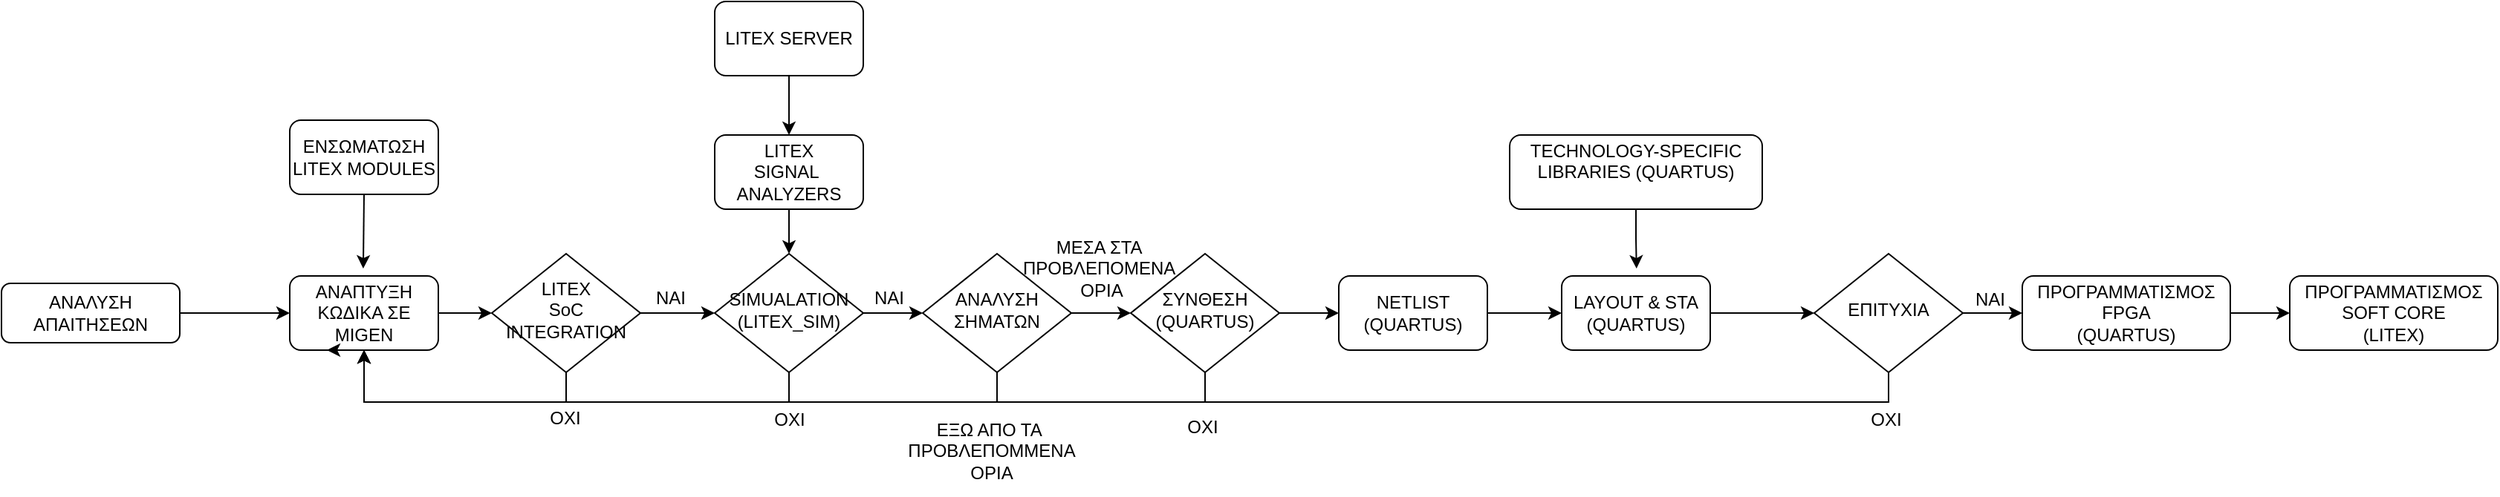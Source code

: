 <mxfile version="20.2.3" type="device"><diagram id="C5RBs43oDa-KdzZeNtuy" name="Page-1"><mxGraphModel dx="1730" dy="1068" grid="1" gridSize="10" guides="1" tooltips="1" connect="1" arrows="1" fold="1" page="1" pageScale="1" pageWidth="827" pageHeight="1169" math="0" shadow="0"><root><mxCell id="WIyWlLk6GJQsqaUBKTNV-0"/><mxCell id="WIyWlLk6GJQsqaUBKTNV-1" parent="WIyWlLk6GJQsqaUBKTNV-0"/><mxCell id="X-balI2e9UQhPHBPU7mg-12" style="edgeStyle=orthogonalEdgeStyle;rounded=0;orthogonalLoop=1;jettySize=auto;html=1;exitX=1;exitY=0.5;exitDx=0;exitDy=0;entryX=0;entryY=0.5;entryDx=0;entryDy=0;" parent="WIyWlLk6GJQsqaUBKTNV-1" source="WIyWlLk6GJQsqaUBKTNV-3" target="WIyWlLk6GJQsqaUBKTNV-12" edge="1"><mxGeometry relative="1" as="geometry"/></mxCell><mxCell id="WIyWlLk6GJQsqaUBKTNV-3" value="ΑΝΑΛΥΣΗ ΑΠΑΙΤΗΣΕΩΝ" style="rounded=1;whiteSpace=wrap;html=1;fontSize=12;glass=0;strokeWidth=1;shadow=0;" parent="WIyWlLk6GJQsqaUBKTNV-1" vertex="1"><mxGeometry x="80" y="320" width="120" height="40" as="geometry"/></mxCell><mxCell id="X-balI2e9UQhPHBPU7mg-15" style="edgeStyle=orthogonalEdgeStyle;rounded=0;orthogonalLoop=1;jettySize=auto;html=1;exitX=0.5;exitY=1;exitDx=0;exitDy=0;entryX=0.5;entryY=1;entryDx=0;entryDy=0;" parent="WIyWlLk6GJQsqaUBKTNV-1" source="WIyWlLk6GJQsqaUBKTNV-10" target="WIyWlLk6GJQsqaUBKTNV-12" edge="1"><mxGeometry relative="1" as="geometry"/></mxCell><mxCell id="X-balI2e9UQhPHBPU7mg-17" style="edgeStyle=orthogonalEdgeStyle;rounded=0;orthogonalLoop=1;jettySize=auto;html=1;exitX=1;exitY=0.5;exitDx=0;exitDy=0;entryX=0;entryY=0.5;entryDx=0;entryDy=0;" parent="WIyWlLk6GJQsqaUBKTNV-1" source="WIyWlLk6GJQsqaUBKTNV-10" target="X-balI2e9UQhPHBPU7mg-4" edge="1"><mxGeometry relative="1" as="geometry"/></mxCell><mxCell id="WIyWlLk6GJQsqaUBKTNV-10" value="LITEX&lt;br&gt;SoC&lt;br&gt;INTEGRATION" style="rhombus;whiteSpace=wrap;html=1;shadow=0;fontFamily=Helvetica;fontSize=12;align=center;strokeWidth=1;spacing=6;spacingTop=-4;" parent="WIyWlLk6GJQsqaUBKTNV-1" vertex="1"><mxGeometry x="410" y="300" width="100" height="80" as="geometry"/></mxCell><mxCell id="X-balI2e9UQhPHBPU7mg-14" style="edgeStyle=orthogonalEdgeStyle;rounded=0;orthogonalLoop=1;jettySize=auto;html=1;exitX=1;exitY=0.5;exitDx=0;exitDy=0;entryX=0;entryY=0.5;entryDx=0;entryDy=0;" parent="WIyWlLk6GJQsqaUBKTNV-1" source="WIyWlLk6GJQsqaUBKTNV-12" target="WIyWlLk6GJQsqaUBKTNV-10" edge="1"><mxGeometry relative="1" as="geometry"/></mxCell><mxCell id="WIyWlLk6GJQsqaUBKTNV-12" value="ΑΝΑΠΤΥΞΗ ΚΩΔΙΚΑ ΣΕ MIGEN" style="rounded=1;whiteSpace=wrap;html=1;fontSize=12;glass=0;strokeWidth=1;shadow=0;" parent="WIyWlLk6GJQsqaUBKTNV-1" vertex="1"><mxGeometry x="274" y="315" width="100" height="50" as="geometry"/></mxCell><mxCell id="X-balI2e9UQhPHBPU7mg-13" style="edgeStyle=orthogonalEdgeStyle;rounded=0;orthogonalLoop=1;jettySize=auto;html=1;exitX=0.5;exitY=1;exitDx=0;exitDy=0;" parent="WIyWlLk6GJQsqaUBKTNV-1" source="X-balI2e9UQhPHBPU7mg-2" edge="1"><mxGeometry relative="1" as="geometry"><mxPoint x="323.462" y="310" as="targetPoint"/></mxGeometry></mxCell><mxCell id="X-balI2e9UQhPHBPU7mg-2" value="ΕΝΣΩΜΑΤΩΣΗ&lt;br&gt;LITEX MODULES" style="rounded=1;whiteSpace=wrap;html=1;fontSize=12;glass=0;strokeWidth=1;shadow=0;" parent="WIyWlLk6GJQsqaUBKTNV-1" vertex="1"><mxGeometry x="274" y="210" width="100" height="50" as="geometry"/></mxCell><mxCell id="X-balI2e9UQhPHBPU7mg-23" style="edgeStyle=orthogonalEdgeStyle;rounded=0;orthogonalLoop=1;jettySize=auto;html=1;exitX=1;exitY=0.5;exitDx=0;exitDy=0;entryX=0;entryY=0.5;entryDx=0;entryDy=0;" parent="WIyWlLk6GJQsqaUBKTNV-1" source="X-balI2e9UQhPHBPU7mg-3" target="X-balI2e9UQhPHBPU7mg-5" edge="1"><mxGeometry relative="1" as="geometry"/></mxCell><mxCell id="X-balI2e9UQhPHBPU7mg-25" style="edgeStyle=orthogonalEdgeStyle;rounded=0;orthogonalLoop=1;jettySize=auto;html=1;exitX=0.5;exitY=1;exitDx=0;exitDy=0;entryX=0.5;entryY=1;entryDx=0;entryDy=0;" parent="WIyWlLk6GJQsqaUBKTNV-1" source="X-balI2e9UQhPHBPU7mg-3" target="WIyWlLk6GJQsqaUBKTNV-12" edge="1"><mxGeometry relative="1" as="geometry"/></mxCell><mxCell id="X-balI2e9UQhPHBPU7mg-3" value="ΑΝΑΛΥΣΗ ΣΗΜΑΤΩΝ" style="rhombus;whiteSpace=wrap;html=1;shadow=0;fontFamily=Helvetica;fontSize=12;align=center;strokeWidth=1;spacing=6;spacingTop=-4;" parent="WIyWlLk6GJQsqaUBKTNV-1" vertex="1"><mxGeometry x="700" y="300" width="100" height="80" as="geometry"/></mxCell><mxCell id="X-balI2e9UQhPHBPU7mg-19" style="edgeStyle=orthogonalEdgeStyle;rounded=0;orthogonalLoop=1;jettySize=auto;html=1;exitX=0.5;exitY=1;exitDx=0;exitDy=0;entryX=0.5;entryY=1;entryDx=0;entryDy=0;" parent="WIyWlLk6GJQsqaUBKTNV-1" source="X-balI2e9UQhPHBPU7mg-4" target="WIyWlLk6GJQsqaUBKTNV-12" edge="1"><mxGeometry relative="1" as="geometry"/></mxCell><mxCell id="X-balI2e9UQhPHBPU7mg-21" style="edgeStyle=orthogonalEdgeStyle;rounded=0;orthogonalLoop=1;jettySize=auto;html=1;exitX=1;exitY=0.5;exitDx=0;exitDy=0;entryX=0;entryY=0.5;entryDx=0;entryDy=0;" parent="WIyWlLk6GJQsqaUBKTNV-1" source="X-balI2e9UQhPHBPU7mg-4" target="X-balI2e9UQhPHBPU7mg-3" edge="1"><mxGeometry relative="1" as="geometry"/></mxCell><mxCell id="X-balI2e9UQhPHBPU7mg-4" value="SIMUALATION&lt;br&gt;(LITEX_SIM)" style="rhombus;whiteSpace=wrap;html=1;shadow=0;fontFamily=Helvetica;fontSize=12;align=center;strokeWidth=1;spacing=6;spacingTop=-4;" parent="WIyWlLk6GJQsqaUBKTNV-1" vertex="1"><mxGeometry x="560" y="300" width="100" height="80" as="geometry"/></mxCell><mxCell id="X-balI2e9UQhPHBPU7mg-27" style="edgeStyle=orthogonalEdgeStyle;rounded=0;orthogonalLoop=1;jettySize=auto;html=1;exitX=0.5;exitY=1;exitDx=0;exitDy=0;entryX=0.5;entryY=1;entryDx=0;entryDy=0;" parent="WIyWlLk6GJQsqaUBKTNV-1" source="X-balI2e9UQhPHBPU7mg-5" target="WIyWlLk6GJQsqaUBKTNV-12" edge="1"><mxGeometry relative="1" as="geometry"/></mxCell><mxCell id="X-balI2e9UQhPHBPU7mg-29" style="edgeStyle=orthogonalEdgeStyle;rounded=0;orthogonalLoop=1;jettySize=auto;html=1;exitX=1;exitY=0.5;exitDx=0;exitDy=0;entryX=0;entryY=0.5;entryDx=0;entryDy=0;" parent="WIyWlLk6GJQsqaUBKTNV-1" source="X-balI2e9UQhPHBPU7mg-5" target="X-balI2e9UQhPHBPU7mg-6" edge="1"><mxGeometry relative="1" as="geometry"/></mxCell><mxCell id="X-balI2e9UQhPHBPU7mg-5" value="ΣΥΝΘΕΣΗ&lt;br&gt;(QUARTUS)" style="rhombus;whiteSpace=wrap;html=1;shadow=0;fontFamily=Helvetica;fontSize=12;align=center;strokeWidth=1;spacing=6;spacingTop=-4;" parent="WIyWlLk6GJQsqaUBKTNV-1" vertex="1"><mxGeometry x="840" y="300" width="100" height="80" as="geometry"/></mxCell><mxCell id="X-balI2e9UQhPHBPU7mg-30" style="edgeStyle=orthogonalEdgeStyle;rounded=0;orthogonalLoop=1;jettySize=auto;html=1;exitX=1;exitY=0.5;exitDx=0;exitDy=0;entryX=0;entryY=0.5;entryDx=0;entryDy=0;" parent="WIyWlLk6GJQsqaUBKTNV-1" source="X-balI2e9UQhPHBPU7mg-6" target="X-balI2e9UQhPHBPU7mg-7" edge="1"><mxGeometry relative="1" as="geometry"/></mxCell><mxCell id="X-balI2e9UQhPHBPU7mg-6" value="NETLIST (QUARTUS)" style="rounded=1;whiteSpace=wrap;html=1;fontSize=12;glass=0;strokeWidth=1;shadow=0;" parent="WIyWlLk6GJQsqaUBKTNV-1" vertex="1"><mxGeometry x="980" y="315" width="100" height="50" as="geometry"/></mxCell><mxCell id="X-balI2e9UQhPHBPU7mg-32" style="edgeStyle=orthogonalEdgeStyle;rounded=0;orthogonalLoop=1;jettySize=auto;html=1;exitX=1;exitY=0.5;exitDx=0;exitDy=0;entryX=0;entryY=0.5;entryDx=0;entryDy=0;" parent="WIyWlLk6GJQsqaUBKTNV-1" source="X-balI2e9UQhPHBPU7mg-7" target="X-balI2e9UQhPHBPU7mg-9" edge="1"><mxGeometry relative="1" as="geometry"/></mxCell><mxCell id="X-balI2e9UQhPHBPU7mg-7" value="LAYOUT &amp;amp; STA&lt;br&gt;(QUARTUS)" style="rounded=1;whiteSpace=wrap;html=1;fontSize=12;glass=0;strokeWidth=1;shadow=0;" parent="WIyWlLk6GJQsqaUBKTNV-1" vertex="1"><mxGeometry x="1130" y="315" width="100" height="50" as="geometry"/></mxCell><mxCell id="X-balI2e9UQhPHBPU7mg-31" style="edgeStyle=orthogonalEdgeStyle;rounded=0;orthogonalLoop=1;jettySize=auto;html=1;exitX=0.5;exitY=1;exitDx=0;exitDy=0;" parent="WIyWlLk6GJQsqaUBKTNV-1" source="X-balI2e9UQhPHBPU7mg-8" edge="1"><mxGeometry relative="1" as="geometry"><mxPoint x="1180.385" y="310" as="targetPoint"/></mxGeometry></mxCell><mxCell id="X-balI2e9UQhPHBPU7mg-8" value="TECHNOLOGY-SPECIFIC LIBRARIES (QUARTUS)&lt;br&gt;&amp;nbsp;&lt;span style=&quot;color: rgba(0, 0, 0, 0); font-family: monospace; font-size: 0px; text-align: start;&quot;&gt;%3CmxGraphModel%3E%3Croot%3E%3CmxCell%20id%3D%220%22%2F%3E%3CmxCell%20id%3D%221%22%20parent%3D%220%22%2F%3E%3CmxCell%20id%3D%222%22%20value%3D%22LAYOUT%20%26amp%3Bamp%3B%20STA%26lt%3Bbr%26gt%3B(QUARTUS)%22%20style%3D%22rounded%3D1%3BwhiteSpace%3Dwrap%3Bhtml%3D1%3BfontSize%3D12%3Bglass%3D0%3BstrokeWidth%3D1%3Bshadow%3D0%3BfillColor%3D%23F45B69%3BstrokeColor%3D%23028090%3BfontColor%3D%23E4FDE1%3B%22%20vertex%3D%221%22%20parent%3D%221%22%3E%3CmxGeometry%20x%3D%221130%22%20y%3D%22315%22%20width%3D%22100%22%20height%3D%2250%22%20as%3D%22geometry%22%2F%3E%3C%2FmxCell%3E%3C%2Froot%3E%3C%2FmxGraphModel%3E&amp;nbsp;&lt;/span&gt;" style="rounded=1;whiteSpace=wrap;html=1;fontSize=12;glass=0;strokeWidth=1;shadow=0;" parent="WIyWlLk6GJQsqaUBKTNV-1" vertex="1"><mxGeometry x="1095" y="220" width="170" height="50" as="geometry"/></mxCell><mxCell id="X-balI2e9UQhPHBPU7mg-33" style="edgeStyle=orthogonalEdgeStyle;rounded=0;orthogonalLoop=1;jettySize=auto;html=1;exitX=0.5;exitY=1;exitDx=0;exitDy=0;entryX=0.25;entryY=1;entryDx=0;entryDy=0;" parent="WIyWlLk6GJQsqaUBKTNV-1" source="X-balI2e9UQhPHBPU7mg-9" target="WIyWlLk6GJQsqaUBKTNV-12" edge="1"><mxGeometry relative="1" as="geometry"><Array as="points"><mxPoint x="1350" y="400"/><mxPoint x="324" y="400"/><mxPoint x="324" y="365"/></Array></mxGeometry></mxCell><mxCell id="X-balI2e9UQhPHBPU7mg-34" style="edgeStyle=orthogonalEdgeStyle;rounded=0;orthogonalLoop=1;jettySize=auto;html=1;exitX=1;exitY=0.5;exitDx=0;exitDy=0;entryX=0;entryY=0.5;entryDx=0;entryDy=0;" parent="WIyWlLk6GJQsqaUBKTNV-1" source="X-balI2e9UQhPHBPU7mg-9" target="X-balI2e9UQhPHBPU7mg-10" edge="1"><mxGeometry relative="1" as="geometry"/></mxCell><mxCell id="X-balI2e9UQhPHBPU7mg-9" value="ΕΠΙΤΥΧΙΑ" style="rhombus;whiteSpace=wrap;html=1;shadow=0;fontFamily=Helvetica;fontSize=12;align=center;strokeWidth=1;spacing=6;spacingTop=-4;" parent="WIyWlLk6GJQsqaUBKTNV-1" vertex="1"><mxGeometry x="1300" y="300" width="100" height="80" as="geometry"/></mxCell><mxCell id="X-balI2e9UQhPHBPU7mg-37" style="edgeStyle=orthogonalEdgeStyle;rounded=0;orthogonalLoop=1;jettySize=auto;html=1;exitX=1;exitY=0.5;exitDx=0;exitDy=0;entryX=0;entryY=0.5;entryDx=0;entryDy=0;" parent="WIyWlLk6GJQsqaUBKTNV-1" source="X-balI2e9UQhPHBPU7mg-10" target="X-balI2e9UQhPHBPU7mg-11" edge="1"><mxGeometry relative="1" as="geometry"/></mxCell><mxCell id="X-balI2e9UQhPHBPU7mg-10" value="ΠΡΟΓΡΑΜΜΑΤΙΣΜΟΣ&lt;br&gt;FPGA&lt;br&gt;(QUARTUS)" style="rounded=1;whiteSpace=wrap;html=1;fontSize=12;glass=0;strokeWidth=1;shadow=0;" parent="WIyWlLk6GJQsqaUBKTNV-1" vertex="1"><mxGeometry x="1440" y="315" width="140" height="50" as="geometry"/></mxCell><mxCell id="X-balI2e9UQhPHBPU7mg-11" value="ΠΡΟΓΡΑΜΜΑΤΙΣΜΟΣ&lt;br&gt;SOFT CORE&lt;br&gt;(LITEX)" style="rounded=1;whiteSpace=wrap;html=1;fontSize=12;glass=0;strokeWidth=1;shadow=0;" parent="WIyWlLk6GJQsqaUBKTNV-1" vertex="1"><mxGeometry x="1620" y="315" width="140" height="50" as="geometry"/></mxCell><mxCell id="X-balI2e9UQhPHBPU7mg-16" value="OXI" style="text;html=1;align=center;verticalAlign=middle;resizable=0;points=[];autosize=1;strokeColor=none;fillColor=none;" parent="WIyWlLk6GJQsqaUBKTNV-1" vertex="1"><mxGeometry x="439" y="396" width="40" height="30" as="geometry"/></mxCell><mxCell id="X-balI2e9UQhPHBPU7mg-18" value="ΝΑΙ" style="text;html=1;align=center;verticalAlign=middle;resizable=0;points=[];autosize=1;strokeColor=none;fillColor=none;" parent="WIyWlLk6GJQsqaUBKTNV-1" vertex="1"><mxGeometry x="510" y="315" width="40" height="30" as="geometry"/></mxCell><mxCell id="X-balI2e9UQhPHBPU7mg-20" value="ΟΧΙ" style="text;html=1;align=center;verticalAlign=middle;resizable=0;points=[];autosize=1;strokeColor=none;fillColor=none;" parent="WIyWlLk6GJQsqaUBKTNV-1" vertex="1"><mxGeometry x="590" y="397" width="40" height="30" as="geometry"/></mxCell><mxCell id="X-balI2e9UQhPHBPU7mg-22" value="ΝΑΙ" style="text;html=1;align=center;verticalAlign=middle;resizable=0;points=[];autosize=1;strokeColor=none;fillColor=none;" parent="WIyWlLk6GJQsqaUBKTNV-1" vertex="1"><mxGeometry x="657" y="315" width="40" height="30" as="geometry"/></mxCell><mxCell id="X-balI2e9UQhPHBPU7mg-24" value="ΜΕΣΑ ΣΤΑ&amp;nbsp;&lt;br&gt;ΠΡΟΒΛΕΠΟΜΕΝΑ&amp;nbsp;&lt;br&gt;ΟΡΙΑ" style="text;html=1;align=center;verticalAlign=middle;resizable=0;points=[];autosize=1;strokeColor=none;fillColor=none;" parent="WIyWlLk6GJQsqaUBKTNV-1" vertex="1"><mxGeometry x="755" y="280" width="130" height="60" as="geometry"/></mxCell><mxCell id="X-balI2e9UQhPHBPU7mg-26" value="ΕΞΩ ΑΠΟ ΤΑ&amp;nbsp;&lt;br&gt;ΠΡΟΒΛΕΠΟΜΜΕΝΑ&lt;br&gt;ΟΡΙΑ" style="text;html=1;align=center;verticalAlign=middle;resizable=0;points=[];autosize=1;strokeColor=none;fillColor=none;" parent="WIyWlLk6GJQsqaUBKTNV-1" vertex="1"><mxGeometry x="676" y="403" width="140" height="60" as="geometry"/></mxCell><mxCell id="X-balI2e9UQhPHBPU7mg-28" value="ΟΧΙ" style="text;html=1;align=center;verticalAlign=middle;resizable=0;points=[];autosize=1;strokeColor=none;fillColor=none;" parent="WIyWlLk6GJQsqaUBKTNV-1" vertex="1"><mxGeometry x="868" y="402" width="40" height="30" as="geometry"/></mxCell><mxCell id="X-balI2e9UQhPHBPU7mg-35" value="NAI" style="text;html=1;align=center;verticalAlign=middle;resizable=0;points=[];autosize=1;strokeColor=none;fillColor=none;" parent="WIyWlLk6GJQsqaUBKTNV-1" vertex="1"><mxGeometry x="1398" y="316" width="40" height="30" as="geometry"/></mxCell><mxCell id="X-balI2e9UQhPHBPU7mg-36" value="OXI" style="text;html=1;align=center;verticalAlign=middle;resizable=0;points=[];autosize=1;strokeColor=none;fillColor=none;" parent="WIyWlLk6GJQsqaUBKTNV-1" vertex="1"><mxGeometry x="1328" y="397" width="40" height="30" as="geometry"/></mxCell><mxCell id="X-balI2e9UQhPHBPU7mg-41" style="edgeStyle=orthogonalEdgeStyle;rounded=0;orthogonalLoop=1;jettySize=auto;html=1;exitX=0.5;exitY=1;exitDx=0;exitDy=0;entryX=0.5;entryY=0;entryDx=0;entryDy=0;" parent="WIyWlLk6GJQsqaUBKTNV-1" source="X-balI2e9UQhPHBPU7mg-38" target="X-balI2e9UQhPHBPU7mg-4" edge="1"><mxGeometry relative="1" as="geometry"/></mxCell><mxCell id="X-balI2e9UQhPHBPU7mg-38" value="LITEX&lt;br&gt;SIGNAL&amp;nbsp;&lt;br&gt;ANALYZERS" style="rounded=1;whiteSpace=wrap;html=1;fontSize=12;glass=0;strokeWidth=1;shadow=0;" parent="WIyWlLk6GJQsqaUBKTNV-1" vertex="1"><mxGeometry x="560" y="220" width="100" height="50" as="geometry"/></mxCell><mxCell id="X-balI2e9UQhPHBPU7mg-40" style="edgeStyle=orthogonalEdgeStyle;rounded=0;orthogonalLoop=1;jettySize=auto;html=1;exitX=0.5;exitY=1;exitDx=0;exitDy=0;entryX=0.5;entryY=0;entryDx=0;entryDy=0;" parent="WIyWlLk6GJQsqaUBKTNV-1" source="X-balI2e9UQhPHBPU7mg-39" target="X-balI2e9UQhPHBPU7mg-38" edge="1"><mxGeometry relative="1" as="geometry"/></mxCell><mxCell id="X-balI2e9UQhPHBPU7mg-39" value="LITEX SERVER" style="rounded=1;whiteSpace=wrap;html=1;fontSize=12;glass=0;strokeWidth=1;shadow=0;" parent="WIyWlLk6GJQsqaUBKTNV-1" vertex="1"><mxGeometry x="560" y="130" width="100" height="50" as="geometry"/></mxCell></root></mxGraphModel></diagram></mxfile>